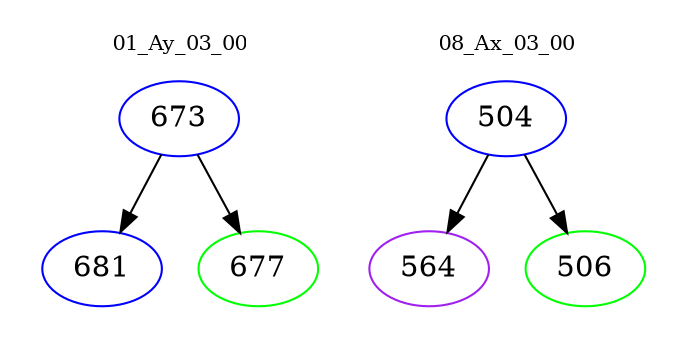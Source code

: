 digraph{
subgraph cluster_0 {
color = white
label = "01_Ay_03_00";
fontsize=10;
T0_673 [label="673", color="blue"]
T0_673 -> T0_681 [color="black"]
T0_681 [label="681", color="blue"]
T0_673 -> T0_677 [color="black"]
T0_677 [label="677", color="green"]
}
subgraph cluster_1 {
color = white
label = "08_Ax_03_00";
fontsize=10;
T1_504 [label="504", color="blue"]
T1_504 -> T1_564 [color="black"]
T1_564 [label="564", color="purple"]
T1_504 -> T1_506 [color="black"]
T1_506 [label="506", color="green"]
}
}
